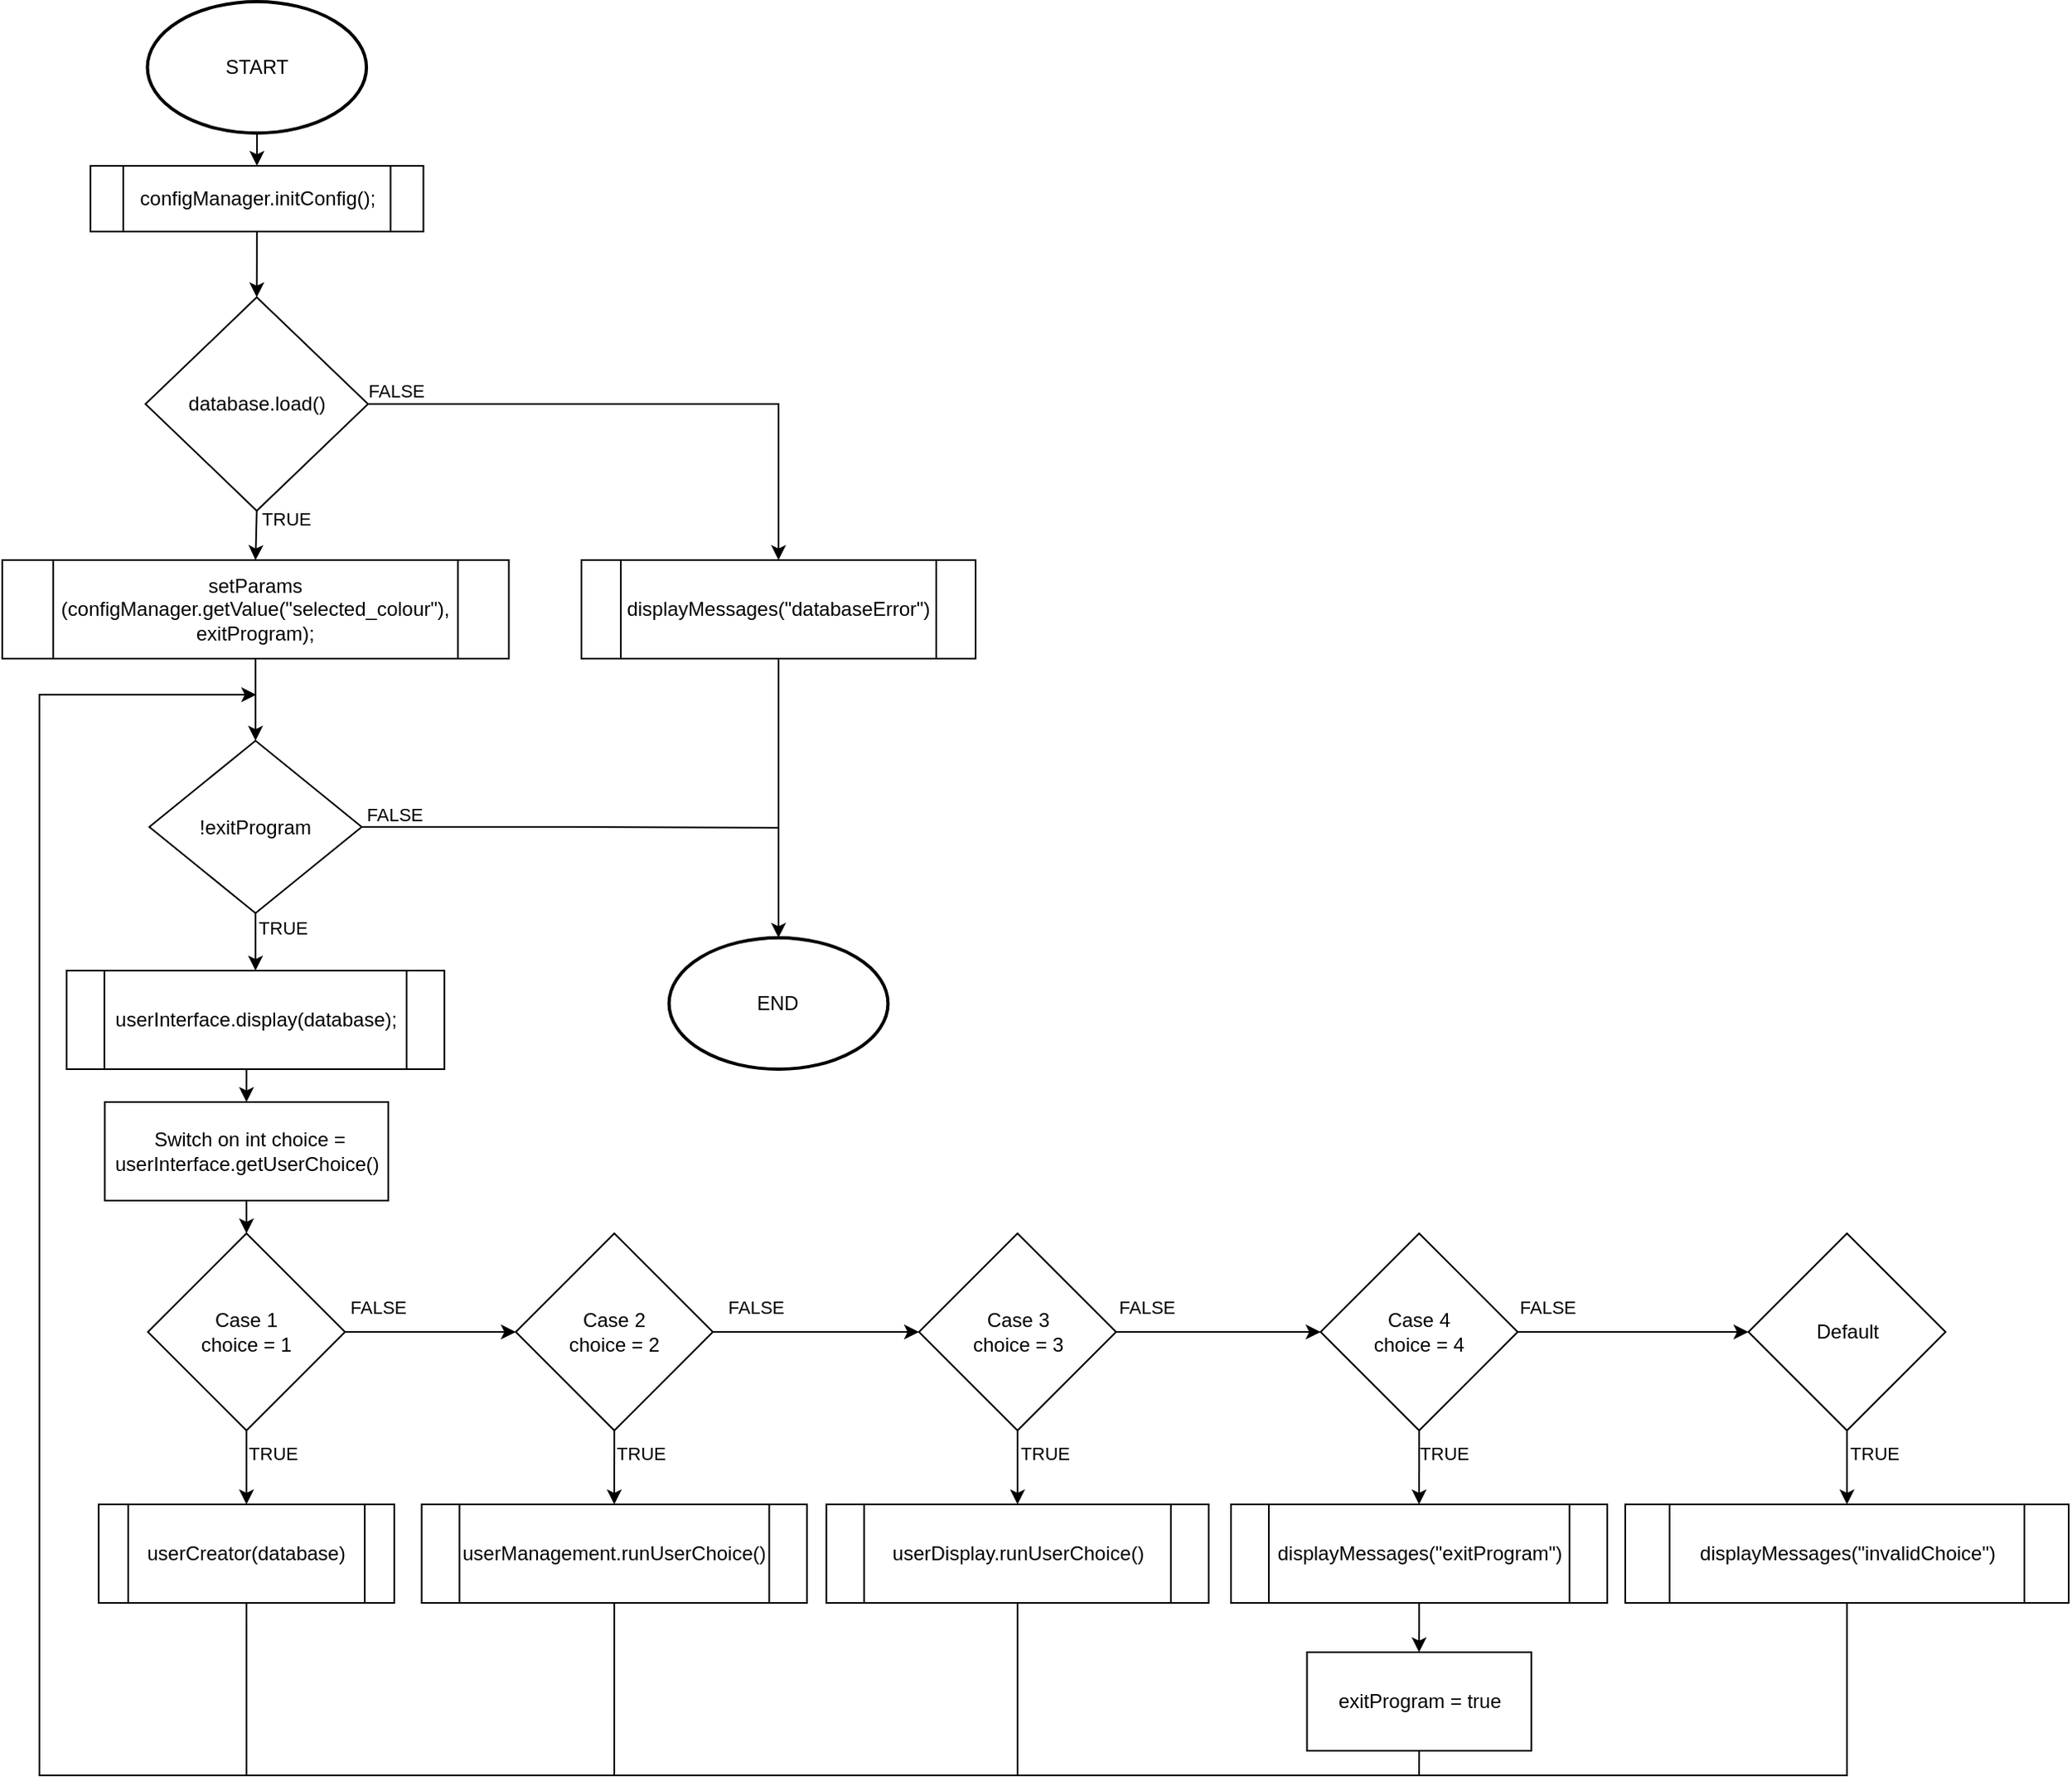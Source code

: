<mxfile version="22.0.2" type="device">
  <diagram name="Strona-1" id="Y9pxZvvjv8XBWWR_BkB3">
    <mxGraphModel dx="1637" dy="469" grid="1" gridSize="10" guides="1" tooltips="1" connect="1" arrows="1" fold="1" page="1" pageScale="1" pageWidth="827" pageHeight="1169" math="0" shadow="0">
      <root>
        <mxCell id="0" />
        <mxCell id="1" parent="0" />
        <mxCell id="3kszcv6We7iL2r9PYWXv-1" style="edgeStyle=orthogonalEdgeStyle;rounded=0;orthogonalLoop=1;jettySize=auto;html=1;entryX=0.5;entryY=0;entryDx=0;entryDy=0;" parent="1" source="ChVJ7lrTDxY2uoq3VyV2-1" target="ChVJ7lrTDxY2uoq3VyV2-4" edge="1">
          <mxGeometry relative="1" as="geometry">
            <mxPoint x="127.92" y="90" as="targetPoint" />
          </mxGeometry>
        </mxCell>
        <mxCell id="ChVJ7lrTDxY2uoq3VyV2-1" value="START" style="strokeWidth=2;html=1;shape=mxgraph.flowchart.start_1;whiteSpace=wrap;" parent="1" vertex="1">
          <mxGeometry x="55.76" y="10" width="133.33" height="80" as="geometry" />
        </mxCell>
        <mxCell id="ChVJ7lrTDxY2uoq3VyV2-13" value="" style="edgeStyle=orthogonalEdgeStyle;rounded=0;orthogonalLoop=1;jettySize=auto;html=1;exitX=0.5;exitY=1;exitDx=0;exitDy=0;entryX=0.5;entryY=0;entryDx=0;entryDy=0;" parent="1" source="ChVJ7lrTDxY2uoq3VyV2-4" target="ChVJ7lrTDxY2uoq3VyV2-17" edge="1">
          <mxGeometry relative="1" as="geometry">
            <mxPoint x="116.075" y="107.27" as="targetPoint" />
          </mxGeometry>
        </mxCell>
        <mxCell id="ChVJ7lrTDxY2uoq3VyV2-4" value="&lt;div&gt;configManager.initConfig();&lt;/div&gt;" style="shape=process;whiteSpace=wrap;html=1;backgroundOutline=1;" parent="1" vertex="1">
          <mxGeometry x="21.07" y="110" width="202.71" height="40" as="geometry" />
        </mxCell>
        <mxCell id="ChVJ7lrTDxY2uoq3VyV2-20" value="" style="edgeStyle=orthogonalEdgeStyle;rounded=0;orthogonalLoop=1;jettySize=auto;html=1;exitX=1;exitY=0.5;exitDx=0;exitDy=0;entryX=0.5;entryY=0;entryDx=0;entryDy=0;" parent="1" source="ChVJ7lrTDxY2uoq3VyV2-17" target="ChVJ7lrTDxY2uoq3VyV2-19" edge="1">
          <mxGeometry relative="1" as="geometry" />
        </mxCell>
        <mxCell id="ChVJ7lrTDxY2uoq3VyV2-107" value="FALSE" style="edgeLabel;html=1;align=center;verticalAlign=middle;resizable=0;points=[];" parent="ChVJ7lrTDxY2uoq3VyV2-20" vertex="1" connectable="0">
          <mxGeometry x="-0.392" y="1" relative="1" as="geometry">
            <mxPoint x="-88" y="-7" as="offset" />
          </mxGeometry>
        </mxCell>
        <mxCell id="ChVJ7lrTDxY2uoq3VyV2-22" value="" style="edgeStyle=orthogonalEdgeStyle;rounded=0;orthogonalLoop=1;jettySize=auto;html=1;exitX=0.5;exitY=1;exitDx=0;exitDy=0;entryX=0.5;entryY=0;entryDx=0;entryDy=0;" parent="1" source="ChVJ7lrTDxY2uoq3VyV2-17" target="UciVM0YObrHeW1dg2DKc-1" edge="1">
          <mxGeometry relative="1" as="geometry">
            <mxPoint x="122.33" y="350.0" as="targetPoint" />
          </mxGeometry>
        </mxCell>
        <mxCell id="ChVJ7lrTDxY2uoq3VyV2-109" value="TRUE" style="edgeLabel;html=1;align=center;verticalAlign=middle;resizable=0;points=[];" parent="ChVJ7lrTDxY2uoq3VyV2-22" vertex="1" connectable="0">
          <mxGeometry x="-0.08" y="-1" relative="1" as="geometry">
            <mxPoint x="19" y="-9" as="offset" />
          </mxGeometry>
        </mxCell>
        <mxCell id="ChVJ7lrTDxY2uoq3VyV2-17" value="database.load()" style="rhombus;whiteSpace=wrap;html=1;" parent="1" vertex="1">
          <mxGeometry x="54.58" y="190.0" width="135.49" height="130" as="geometry" />
        </mxCell>
        <mxCell id="ChVJ7lrTDxY2uoq3VyV2-19" value="displayMessages(&quot;databaseError&quot;)" style="shape=process;whiteSpace=wrap;html=1;backgroundOutline=1;" parent="1" vertex="1">
          <mxGeometry x="320.0" y="350.0" width="240" height="60" as="geometry" />
        </mxCell>
        <mxCell id="ChVJ7lrTDxY2uoq3VyV2-25" value="" style="edgeStyle=orthogonalEdgeStyle;rounded=0;orthogonalLoop=1;jettySize=auto;html=1;exitX=0.5;exitY=1;exitDx=0;exitDy=0;entryX=0.5;entryY=0;entryDx=0;entryDy=0;" parent="1" source="UciVM0YObrHeW1dg2DKc-1" target="ChVJ7lrTDxY2uoq3VyV2-29" edge="1">
          <mxGeometry relative="1" as="geometry">
            <mxPoint x="122.33" y="410.0" as="sourcePoint" />
            <mxPoint x="122.33" y="430" as="targetPoint" />
          </mxGeometry>
        </mxCell>
        <mxCell id="UciVM0YObrHeW1dg2DKc-5" style="edgeStyle=orthogonalEdgeStyle;rounded=0;orthogonalLoop=1;jettySize=auto;html=1;exitX=0.5;exitY=1;exitDx=0;exitDy=0;entryX=0.5;entryY=0;entryDx=0;entryDy=0;" parent="1" source="ChVJ7lrTDxY2uoq3VyV2-29" target="ChVJ7lrTDxY2uoq3VyV2-43" edge="1">
          <mxGeometry relative="1" as="geometry">
            <mxPoint x="121.58" y="615" as="targetPoint" />
          </mxGeometry>
        </mxCell>
        <mxCell id="UciVM0YObrHeW1dg2DKc-6" value="TRUE" style="edgeLabel;html=1;align=center;verticalAlign=middle;resizable=0;points=[];" parent="UciVM0YObrHeW1dg2DKc-5" vertex="1" connectable="0">
          <mxGeometry x="-0.21" y="1" relative="1" as="geometry">
            <mxPoint x="15" y="-5" as="offset" />
          </mxGeometry>
        </mxCell>
        <mxCell id="ChVJ7lrTDxY2uoq3VyV2-29" value="!exitProgram" style="rhombus;whiteSpace=wrap;html=1;" parent="1" vertex="1">
          <mxGeometry x="56.92" y="460" width="129.32" height="105" as="geometry" />
        </mxCell>
        <mxCell id="UciVM0YObrHeW1dg2DKc-43" style="edgeStyle=orthogonalEdgeStyle;rounded=0;orthogonalLoop=1;jettySize=auto;html=1;exitX=0.5;exitY=1;exitDx=0;exitDy=0;entryX=0.5;entryY=0;entryDx=0;entryDy=0;" parent="1" source="ChVJ7lrTDxY2uoq3VyV2-43" target="ChVJ7lrTDxY2uoq3VyV2-51" edge="1">
          <mxGeometry relative="1" as="geometry" />
        </mxCell>
        <mxCell id="ChVJ7lrTDxY2uoq3VyV2-43" value="userInterface.display(database);" style="shape=process;whiteSpace=wrap;html=1;backgroundOutline=1;" parent="1" vertex="1">
          <mxGeometry x="6.58" y="600" width="230" height="60" as="geometry" />
        </mxCell>
        <mxCell id="ChVJ7lrTDxY2uoq3VyV2-85" value="" style="edgeStyle=orthogonalEdgeStyle;rounded=0;orthogonalLoop=1;jettySize=auto;html=1;exitX=0.5;exitY=1;exitDx=0;exitDy=0;entryX=0.5;entryY=0;entryDx=0;entryDy=0;" parent="1" source="ChVJ7lrTDxY2uoq3VyV2-51" target="ChVJ7lrTDxY2uoq3VyV2-52" edge="1">
          <mxGeometry relative="1" as="geometry" />
        </mxCell>
        <mxCell id="ChVJ7lrTDxY2uoq3VyV2-51" value="&amp;nbsp;Switch&amp;nbsp;on int choice = userInterface.getUserChoice()" style="rounded=0;whiteSpace=wrap;html=1;" parent="1" vertex="1">
          <mxGeometry x="29.78" y="680" width="172.59" height="60" as="geometry" />
        </mxCell>
        <mxCell id="ChVJ7lrTDxY2uoq3VyV2-57" value="" style="edgeStyle=orthogonalEdgeStyle;rounded=0;orthogonalLoop=1;jettySize=auto;html=1;exitX=1;exitY=0.5;exitDx=0;exitDy=0;entryX=0;entryY=0.5;entryDx=0;entryDy=0;" parent="1" source="ChVJ7lrTDxY2uoq3VyV2-52" target="ChVJ7lrTDxY2uoq3VyV2-53" edge="1">
          <mxGeometry relative="1" as="geometry" />
        </mxCell>
        <mxCell id="ChVJ7lrTDxY2uoq3VyV2-96" value="FALSE" style="edgeLabel;html=1;align=center;verticalAlign=middle;resizable=0;points=[];" parent="ChVJ7lrTDxY2uoq3VyV2-57" vertex="1" connectable="0">
          <mxGeometry x="-0.309" y="-2" relative="1" as="geometry">
            <mxPoint x="-16" y="-17" as="offset" />
          </mxGeometry>
        </mxCell>
        <mxCell id="ChVJ7lrTDxY2uoq3VyV2-62" value="" style="edgeStyle=orthogonalEdgeStyle;rounded=0;orthogonalLoop=1;jettySize=auto;html=1;exitX=0.5;exitY=1;exitDx=0;exitDy=0;entryX=0.5;entryY=0;entryDx=0;entryDy=0;" parent="1" source="ChVJ7lrTDxY2uoq3VyV2-52" target="ChVJ7lrTDxY2uoq3VyV2-61" edge="1">
          <mxGeometry relative="1" as="geometry" />
        </mxCell>
        <mxCell id="ChVJ7lrTDxY2uoq3VyV2-146" value="TRUE" style="edgeLabel;html=1;align=center;verticalAlign=middle;resizable=0;points=[];" parent="ChVJ7lrTDxY2uoq3VyV2-62" vertex="1" connectable="0">
          <mxGeometry x="-0.405" relative="1" as="geometry">
            <mxPoint x="16" as="offset" />
          </mxGeometry>
        </mxCell>
        <mxCell id="ChVJ7lrTDxY2uoq3VyV2-52" value="Case 1&#xa;choice = 1" style="rhombus;whiteSpace=wrap;html=1;" parent="1" vertex="1">
          <mxGeometry x="56.08" y="760" width="120" height="120" as="geometry" />
        </mxCell>
        <mxCell id="ChVJ7lrTDxY2uoq3VyV2-119" style="edgeStyle=elbowEdgeStyle;rounded=0;orthogonalLoop=1;jettySize=auto;html=1;exitX=0.5;exitY=1;exitDx=0;exitDy=0;entryX=0.5;entryY=0;entryDx=0;entryDy=0;" parent="1" source="ChVJ7lrTDxY2uoq3VyV2-53" target="ChVJ7lrTDxY2uoq3VyV2-63" edge="1">
          <mxGeometry relative="1" as="geometry" />
        </mxCell>
        <mxCell id="ChVJ7lrTDxY2uoq3VyV2-145" value="TRUE" style="edgeLabel;html=1;align=center;verticalAlign=middle;resizable=0;points=[];" parent="ChVJ7lrTDxY2uoq3VyV2-119" vertex="1" connectable="0">
          <mxGeometry x="-0.405" relative="1" as="geometry">
            <mxPoint x="16" as="offset" />
          </mxGeometry>
        </mxCell>
        <mxCell id="ChVJ7lrTDxY2uoq3VyV2-121" style="edgeStyle=elbowEdgeStyle;rounded=0;orthogonalLoop=1;jettySize=auto;html=1;exitX=1;exitY=0.5;exitDx=0;exitDy=0;entryX=0;entryY=0.5;entryDx=0;entryDy=0;" parent="1" source="ChVJ7lrTDxY2uoq3VyV2-53" target="ChVJ7lrTDxY2uoq3VyV2-54" edge="1">
          <mxGeometry relative="1" as="geometry" />
        </mxCell>
        <mxCell id="ChVJ7lrTDxY2uoq3VyV2-142" value="FALSE" style="edgeLabel;html=1;align=center;verticalAlign=middle;resizable=0;points=[];" parent="ChVJ7lrTDxY2uoq3VyV2-121" vertex="1" connectable="0">
          <mxGeometry x="-0.594" y="-1" relative="1" as="geometry">
            <mxPoint y="-16" as="offset" />
          </mxGeometry>
        </mxCell>
        <mxCell id="ChVJ7lrTDxY2uoq3VyV2-53" value="Case 2&#xa;choice = 2" style="rhombus;whiteSpace=wrap;html=1;" parent="1" vertex="1">
          <mxGeometry x="280.03" y="760" width="120" height="120" as="geometry" />
        </mxCell>
        <mxCell id="ChVJ7lrTDxY2uoq3VyV2-120" style="edgeStyle=elbowEdgeStyle;rounded=0;orthogonalLoop=1;jettySize=auto;html=1;exitX=0.5;exitY=1;exitDx=0;exitDy=0;entryX=0.5;entryY=0;entryDx=0;entryDy=0;" parent="1" source="ChVJ7lrTDxY2uoq3VyV2-54" target="ChVJ7lrTDxY2uoq3VyV2-64" edge="1">
          <mxGeometry relative="1" as="geometry" />
        </mxCell>
        <mxCell id="ChVJ7lrTDxY2uoq3VyV2-147" value="TRUE" style="edgeLabel;html=1;align=center;verticalAlign=middle;resizable=0;points=[];" parent="ChVJ7lrTDxY2uoq3VyV2-120" vertex="1" connectable="0">
          <mxGeometry x="-0.405" relative="1" as="geometry">
            <mxPoint x="16" as="offset" />
          </mxGeometry>
        </mxCell>
        <mxCell id="ChVJ7lrTDxY2uoq3VyV2-122" style="edgeStyle=elbowEdgeStyle;rounded=0;orthogonalLoop=1;jettySize=auto;html=1;exitX=1;exitY=0.5;exitDx=0;exitDy=0;" parent="1" source="ChVJ7lrTDxY2uoq3VyV2-54" target="ChVJ7lrTDxY2uoq3VyV2-55" edge="1">
          <mxGeometry relative="1" as="geometry" />
        </mxCell>
        <mxCell id="ChVJ7lrTDxY2uoq3VyV2-143" value="FALSE" style="edgeLabel;html=1;align=center;verticalAlign=middle;resizable=0;points=[];" parent="ChVJ7lrTDxY2uoq3VyV2-122" vertex="1" connectable="0">
          <mxGeometry x="-0.822" y="-2" relative="1" as="geometry">
            <mxPoint x="7" y="-17" as="offset" />
          </mxGeometry>
        </mxCell>
        <mxCell id="ChVJ7lrTDxY2uoq3VyV2-54" value="Case 3&#xa;choice = 3" style="rhombus;whiteSpace=wrap;html=1;" parent="1" vertex="1">
          <mxGeometry x="525.5" y="760" width="120" height="120" as="geometry" />
        </mxCell>
        <mxCell id="ChVJ7lrTDxY2uoq3VyV2-123" style="edgeStyle=elbowEdgeStyle;rounded=0;orthogonalLoop=1;jettySize=auto;html=1;exitX=0.5;exitY=1;exitDx=0;exitDy=0;entryX=0.5;entryY=0;entryDx=0;entryDy=0;" parent="1" source="ChVJ7lrTDxY2uoq3VyV2-55" target="ChVJ7lrTDxY2uoq3VyV2-67" edge="1">
          <mxGeometry relative="1" as="geometry" />
        </mxCell>
        <mxCell id="ChVJ7lrTDxY2uoq3VyV2-152" value="TRUE" style="edgeLabel;html=1;align=center;verticalAlign=middle;resizable=0;points=[];" parent="ChVJ7lrTDxY2uoq3VyV2-123" vertex="1" connectable="0">
          <mxGeometry x="-0.405" y="-1" relative="1" as="geometry">
            <mxPoint x="16" as="offset" />
          </mxGeometry>
        </mxCell>
        <mxCell id="ChVJ7lrTDxY2uoq3VyV2-125" style="edgeStyle=elbowEdgeStyle;rounded=0;orthogonalLoop=1;jettySize=auto;html=1;exitX=1;exitY=0.5;exitDx=0;exitDy=0;entryX=0;entryY=0.5;entryDx=0;entryDy=0;" parent="1" source="ChVJ7lrTDxY2uoq3VyV2-55" target="ChVJ7lrTDxY2uoq3VyV2-56" edge="1">
          <mxGeometry relative="1" as="geometry" />
        </mxCell>
        <mxCell id="ChVJ7lrTDxY2uoq3VyV2-144" value="FALSE" style="edgeLabel;html=1;align=center;verticalAlign=middle;resizable=0;points=[];" parent="ChVJ7lrTDxY2uoq3VyV2-125" vertex="1" connectable="0">
          <mxGeometry x="-0.742" relative="1" as="geometry">
            <mxPoint y="-15" as="offset" />
          </mxGeometry>
        </mxCell>
        <mxCell id="ChVJ7lrTDxY2uoq3VyV2-55" value="Case 4&#xa;choice = 4" style="rhombus;whiteSpace=wrap;html=1;" parent="1" vertex="1">
          <mxGeometry x="770.04" y="760" width="120" height="120" as="geometry" />
        </mxCell>
        <mxCell id="ChVJ7lrTDxY2uoq3VyV2-126" style="edgeStyle=elbowEdgeStyle;rounded=0;orthogonalLoop=1;jettySize=auto;html=1;exitX=0.5;exitY=1;exitDx=0;exitDy=0;entryX=0.5;entryY=0;entryDx=0;entryDy=0;elbow=horizontal;" parent="1" source="ChVJ7lrTDxY2uoq3VyV2-56" target="ChVJ7lrTDxY2uoq3VyV2-73" edge="1">
          <mxGeometry relative="1" as="geometry" />
        </mxCell>
        <mxCell id="ChVJ7lrTDxY2uoq3VyV2-151" value="TRUE" style="edgeLabel;html=1;align=center;verticalAlign=middle;resizable=0;points=[];" parent="ChVJ7lrTDxY2uoq3VyV2-126" vertex="1" connectable="0">
          <mxGeometry x="-0.405" relative="1" as="geometry">
            <mxPoint x="16" as="offset" />
          </mxGeometry>
        </mxCell>
        <mxCell id="ChVJ7lrTDxY2uoq3VyV2-56" value="Default" style="rhombus;whiteSpace=wrap;html=1;" parent="1" vertex="1">
          <mxGeometry x="1030.5" y="760" width="120" height="120" as="geometry" />
        </mxCell>
        <mxCell id="UciVM0YObrHeW1dg2DKc-44" style="edgeStyle=orthogonalEdgeStyle;rounded=0;orthogonalLoop=1;jettySize=auto;html=1;exitX=0.5;exitY=1;exitDx=0;exitDy=0;" parent="1" source="ChVJ7lrTDxY2uoq3VyV2-61" edge="1">
          <mxGeometry relative="1" as="geometry">
            <mxPoint x="122" y="432.033" as="targetPoint" />
            <mxPoint x="118.08" y="1088.7" as="sourcePoint" />
            <Array as="points">
              <mxPoint x="116" y="1090" />
              <mxPoint x="-10" y="1090" />
              <mxPoint x="-10" y="432" />
            </Array>
          </mxGeometry>
        </mxCell>
        <mxCell id="ChVJ7lrTDxY2uoq3VyV2-61" value="userCreator(database)" style="shape=process;whiteSpace=wrap;html=1;backgroundOutline=1;" parent="1" vertex="1">
          <mxGeometry x="26.08" y="925" width="180" height="60" as="geometry" />
        </mxCell>
        <mxCell id="UciVM0YObrHeW1dg2DKc-47" style="edgeStyle=orthogonalEdgeStyle;rounded=0;orthogonalLoop=1;jettySize=auto;html=1;exitX=0.5;exitY=1;exitDx=0;exitDy=0;endArrow=none;endFill=0;" parent="1" source="ChVJ7lrTDxY2uoq3VyV2-64" edge="1">
          <mxGeometry relative="1" as="geometry">
            <mxPoint x="340" y="1090" as="targetPoint" />
            <Array as="points">
              <mxPoint x="586" y="1090" />
              <mxPoint x="340" y="1090" />
            </Array>
          </mxGeometry>
        </mxCell>
        <mxCell id="ChVJ7lrTDxY2uoq3VyV2-64" value="userDisplay.runUserChoice()" style="shape=process;whiteSpace=wrap;html=1;backgroundOutline=1;" parent="1" vertex="1">
          <mxGeometry x="469.13" y="925" width="232.74" height="60" as="geometry" />
        </mxCell>
        <mxCell id="ChVJ7lrTDxY2uoq3VyV2-124" style="edgeStyle=elbowEdgeStyle;rounded=0;orthogonalLoop=1;jettySize=auto;html=1;exitX=0.5;exitY=1;exitDx=0;exitDy=0;entryX=0.5;entryY=0;entryDx=0;entryDy=0;" parent="1" source="ChVJ7lrTDxY2uoq3VyV2-67" target="ChVJ7lrTDxY2uoq3VyV2-69" edge="1">
          <mxGeometry relative="1" as="geometry" />
        </mxCell>
        <mxCell id="ChVJ7lrTDxY2uoq3VyV2-67" value="displayMessages(&quot;exitProgram&quot;)" style="shape=process;whiteSpace=wrap;html=1;backgroundOutline=1;" parent="1" vertex="1">
          <mxGeometry x="715.5" y="925" width="229.08" height="60" as="geometry" />
        </mxCell>
        <mxCell id="UciVM0YObrHeW1dg2DKc-48" style="edgeStyle=orthogonalEdgeStyle;rounded=0;orthogonalLoop=1;jettySize=auto;html=1;exitX=0.5;exitY=1;exitDx=0;exitDy=0;endArrow=none;endFill=0;" parent="1" source="ChVJ7lrTDxY2uoq3VyV2-69" edge="1">
          <mxGeometry relative="1" as="geometry">
            <mxPoint x="590" y="1090" as="targetPoint" />
            <mxPoint x="827.04" y="1075" as="sourcePoint" />
            <Array as="points">
              <mxPoint x="830" y="1090" />
              <mxPoint x="585" y="1090" />
            </Array>
          </mxGeometry>
        </mxCell>
        <mxCell id="ChVJ7lrTDxY2uoq3VyV2-69" value="exitProgram = true" style="rounded=0;whiteSpace=wrap;html=1;" parent="1" vertex="1">
          <mxGeometry x="761.75" y="1015" width="136.58" height="60" as="geometry" />
        </mxCell>
        <mxCell id="UciVM0YObrHeW1dg2DKc-49" style="edgeStyle=orthogonalEdgeStyle;rounded=0;orthogonalLoop=1;jettySize=auto;html=1;exitX=0.5;exitY=1;exitDx=0;exitDy=0;endArrow=none;endFill=0;" parent="1" source="ChVJ7lrTDxY2uoq3VyV2-73" edge="1">
          <mxGeometry relative="1" as="geometry">
            <mxPoint x="830" y="1090" as="targetPoint" />
            <Array as="points">
              <mxPoint x="1091" y="1090" />
              <mxPoint x="830" y="1090" />
            </Array>
          </mxGeometry>
        </mxCell>
        <mxCell id="ChVJ7lrTDxY2uoq3VyV2-73" value="displayMessages(&quot;invalidChoice&quot;)" style="shape=process;whiteSpace=wrap;html=1;backgroundOutline=1;" parent="1" vertex="1">
          <mxGeometry x="955.5" y="925" width="270" height="60" as="geometry" />
        </mxCell>
        <mxCell id="ChVJ7lrTDxY2uoq3VyV2-104" value="END" style="strokeWidth=2;html=1;shape=mxgraph.flowchart.start_1;whiteSpace=wrap;" parent="1" vertex="1">
          <mxGeometry x="373.33" y="580.0" width="133.33" height="80" as="geometry" />
        </mxCell>
        <mxCell id="ChVJ7lrTDxY2uoq3VyV2-106" value="" style="edgeStyle=elbowEdgeStyle;rounded=0;orthogonalLoop=1;jettySize=auto;html=1;exitX=0.5;exitY=1;exitDx=0;exitDy=0;entryX=0.5;entryY=0;entryDx=0;entryDy=0;entryPerimeter=0;" parent="1" source="ChVJ7lrTDxY2uoq3VyV2-19" target="ChVJ7lrTDxY2uoq3VyV2-104" edge="1">
          <mxGeometry relative="1" as="geometry" />
        </mxCell>
        <mxCell id="UciVM0YObrHeW1dg2DKc-45" style="edgeStyle=orthogonalEdgeStyle;rounded=0;orthogonalLoop=1;jettySize=auto;html=1;exitX=0.5;exitY=1;exitDx=0;exitDy=0;endArrow=none;endFill=0;" parent="1" source="ChVJ7lrTDxY2uoq3VyV2-63" edge="1">
          <mxGeometry relative="1" as="geometry">
            <mxPoint x="116" y="1090" as="targetPoint" />
            <mxPoint x="336.025" y="985" as="sourcePoint" />
            <Array as="points">
              <mxPoint x="340" y="1090" />
              <mxPoint x="116" y="1090" />
            </Array>
          </mxGeometry>
        </mxCell>
        <mxCell id="ChVJ7lrTDxY2uoq3VyV2-63" value="userManagement.runUserChoice()" style="shape=process;whiteSpace=wrap;html=1;backgroundOutline=1;" parent="1" vertex="1">
          <mxGeometry x="222.74" y="925" width="234.57" height="60" as="geometry" />
        </mxCell>
        <mxCell id="UciVM0YObrHeW1dg2DKc-1" value="setParams&lt;br&gt;(configManager.getValue(&quot;selected_colour&quot;), exitProgram);" style="shape=process;whiteSpace=wrap;html=1;backgroundOutline=1;" parent="1" vertex="1">
          <mxGeometry x="-32.63" y="350" width="308.42" height="60" as="geometry" />
        </mxCell>
        <mxCell id="UciVM0YObrHeW1dg2DKc-3" style="edgeStyle=orthogonalEdgeStyle;rounded=0;orthogonalLoop=1;jettySize=auto;html=1;exitX=1;exitY=0.5;exitDx=0;exitDy=0;endArrow=none;endFill=0;" parent="1" source="ChVJ7lrTDxY2uoq3VyV2-29" edge="1">
          <mxGeometry relative="1" as="geometry">
            <mxPoint x="440" y="510" as="targetPoint" />
            <Array as="points">
              <mxPoint x="310" y="513" />
              <mxPoint x="440" y="513" />
            </Array>
          </mxGeometry>
        </mxCell>
        <mxCell id="UciVM0YObrHeW1dg2DKc-4" value="FALSE" style="edgeLabel;html=1;align=center;verticalAlign=middle;resizable=0;points=[];" parent="UciVM0YObrHeW1dg2DKc-3" vertex="1" connectable="0">
          <mxGeometry x="-0.669" y="2" relative="1" as="geometry">
            <mxPoint x="-23" y="-6" as="offset" />
          </mxGeometry>
        </mxCell>
      </root>
    </mxGraphModel>
  </diagram>
</mxfile>
